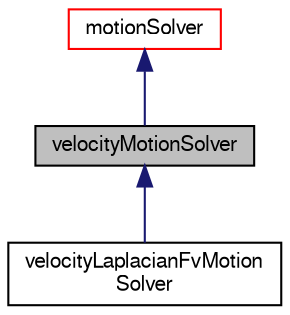 digraph "velocityMotionSolver"
{
  bgcolor="transparent";
  edge [fontname="FreeSans",fontsize="10",labelfontname="FreeSans",labelfontsize="10"];
  node [fontname="FreeSans",fontsize="10",shape=record];
  Node0 [label="velocityMotionSolver",height=0.2,width=0.4,color="black", fillcolor="grey75", style="filled", fontcolor="black"];
  Node1 -> Node0 [dir="back",color="midnightblue",fontsize="10",style="solid",fontname="FreeSans"];
  Node1 [label="motionSolver",height=0.2,width=0.4,color="red",URL="$a21578.html",tooltip="Virtual base class for mesh motion solver. "];
  Node0 -> Node18 [dir="back",color="midnightblue",fontsize="10",style="solid",fontname="FreeSans"];
  Node18 [label="velocityLaplacianFvMotion\lSolver",height=0.2,width=0.4,color="black",URL="$a23338.html",tooltip="Mesh motion solver for an fvMesh. Based on solving the cell-centre Laplacian for the motion velocity..."];
}
